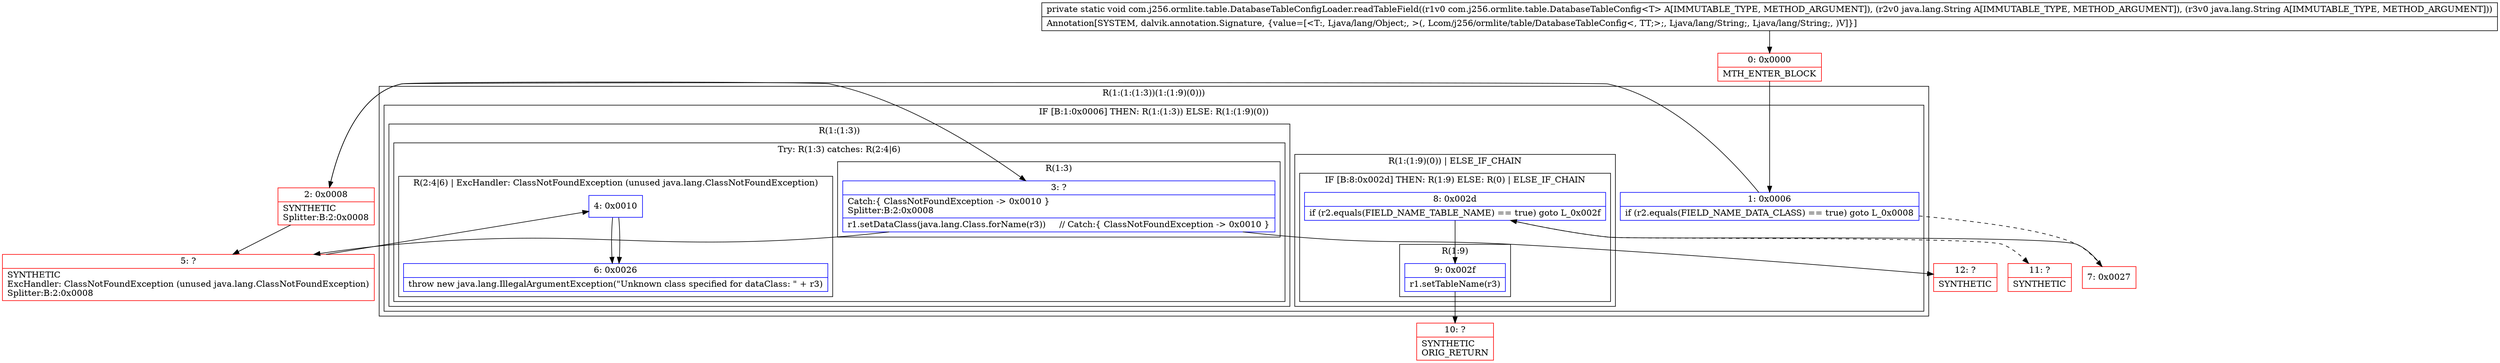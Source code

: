digraph "CFG forcom.j256.ormlite.table.DatabaseTableConfigLoader.readTableField(Lcom\/j256\/ormlite\/table\/DatabaseTableConfig;Ljava\/lang\/String;Ljava\/lang\/String;)V" {
subgraph cluster_Region_631094808 {
label = "R(1:(1:(1:3))(1:(1:9)(0)))";
node [shape=record,color=blue];
subgraph cluster_IfRegion_705489383 {
label = "IF [B:1:0x0006] THEN: R(1:(1:3)) ELSE: R(1:(1:9)(0))";
node [shape=record,color=blue];
Node_1 [shape=record,label="{1\:\ 0x0006|if (r2.equals(FIELD_NAME_DATA_CLASS) == true) goto L_0x0008\l}"];
subgraph cluster_Region_1696719635 {
label = "R(1:(1:3))";
node [shape=record,color=blue];
subgraph cluster_TryCatchRegion_802753426 {
label = "Try: R(1:3) catches: R(2:4|6)";
node [shape=record,color=blue];
subgraph cluster_Region_1736187151 {
label = "R(1:3)";
node [shape=record,color=blue];
Node_3 [shape=record,label="{3\:\ ?|Catch:\{ ClassNotFoundException \-\> 0x0010 \}\lSplitter:B:2:0x0008\l|r1.setDataClass(java.lang.Class.forName(r3))     \/\/ Catch:\{ ClassNotFoundException \-\> 0x0010 \}\l}"];
}
subgraph cluster_Region_712152022 {
label = "R(2:4|6) | ExcHandler: ClassNotFoundException (unused java.lang.ClassNotFoundException)\l";
node [shape=record,color=blue];
Node_4 [shape=record,label="{4\:\ 0x0010}"];
Node_6 [shape=record,label="{6\:\ 0x0026|throw new java.lang.IllegalArgumentException(\"Unknown class specified for dataClass: \" + r3)\l}"];
}
}
}
subgraph cluster_Region_1075954928 {
label = "R(1:(1:9)(0)) | ELSE_IF_CHAIN\l";
node [shape=record,color=blue];
subgraph cluster_IfRegion_658752253 {
label = "IF [B:8:0x002d] THEN: R(1:9) ELSE: R(0) | ELSE_IF_CHAIN\l";
node [shape=record,color=blue];
Node_8 [shape=record,label="{8\:\ 0x002d|if (r2.equals(FIELD_NAME_TABLE_NAME) == true) goto L_0x002f\l}"];
subgraph cluster_Region_550516607 {
label = "R(1:9)";
node [shape=record,color=blue];
Node_9 [shape=record,label="{9\:\ 0x002f|r1.setTableName(r3)\l}"];
}
subgraph cluster_Region_503512208 {
label = "R(0)";
node [shape=record,color=blue];
}
}
}
}
}
subgraph cluster_Region_712152022 {
label = "R(2:4|6) | ExcHandler: ClassNotFoundException (unused java.lang.ClassNotFoundException)\l";
node [shape=record,color=blue];
Node_4 [shape=record,label="{4\:\ 0x0010}"];
Node_6 [shape=record,label="{6\:\ 0x0026|throw new java.lang.IllegalArgumentException(\"Unknown class specified for dataClass: \" + r3)\l}"];
}
Node_0 [shape=record,color=red,label="{0\:\ 0x0000|MTH_ENTER_BLOCK\l}"];
Node_2 [shape=record,color=red,label="{2\:\ 0x0008|SYNTHETIC\lSplitter:B:2:0x0008\l}"];
Node_5 [shape=record,color=red,label="{5\:\ ?|SYNTHETIC\lExcHandler: ClassNotFoundException (unused java.lang.ClassNotFoundException)\lSplitter:B:2:0x0008\l}"];
Node_7 [shape=record,color=red,label="{7\:\ 0x0027}"];
Node_10 [shape=record,color=red,label="{10\:\ ?|SYNTHETIC\lORIG_RETURN\l}"];
Node_11 [shape=record,color=red,label="{11\:\ ?|SYNTHETIC\l}"];
Node_12 [shape=record,color=red,label="{12\:\ ?|SYNTHETIC\l}"];
MethodNode[shape=record,label="{private static void com.j256.ormlite.table.DatabaseTableConfigLoader.readTableField((r1v0 com.j256.ormlite.table.DatabaseTableConfig\<T\> A[IMMUTABLE_TYPE, METHOD_ARGUMENT]), (r2v0 java.lang.String A[IMMUTABLE_TYPE, METHOD_ARGUMENT]), (r3v0 java.lang.String A[IMMUTABLE_TYPE, METHOD_ARGUMENT]))  | Annotation[SYSTEM, dalvik.annotation.Signature, \{value=[\<T:, Ljava\/lang\/Object;, \>(, Lcom\/j256\/ormlite\/table\/DatabaseTableConfig\<, TT;\>;, Ljava\/lang\/String;, Ljava\/lang\/String;, )V]\}]\l}"];
MethodNode -> Node_0;
Node_1 -> Node_2;
Node_1 -> Node_7[style=dashed];
Node_3 -> Node_5;
Node_3 -> Node_12;
Node_4 -> Node_6;
Node_8 -> Node_9;
Node_8 -> Node_11[style=dashed];
Node_9 -> Node_10;
Node_4 -> Node_6;
Node_0 -> Node_1;
Node_2 -> Node_3;
Node_2 -> Node_5;
Node_5 -> Node_4;
Node_7 -> Node_8;
}

